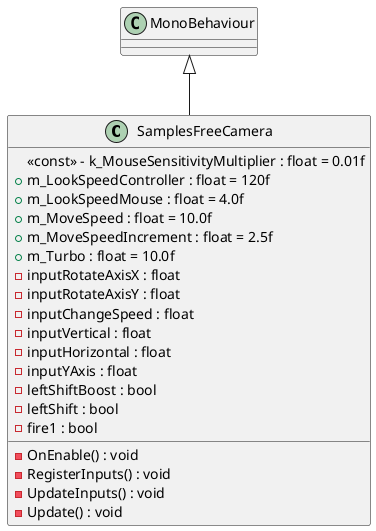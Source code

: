 @startuml
class SamplesFreeCamera {
    <<const>> - k_MouseSensitivityMultiplier : float = 0.01f
    + m_LookSpeedController : float = 120f
    + m_LookSpeedMouse : float = 4.0f
    + m_MoveSpeed : float = 10.0f
    + m_MoveSpeedIncrement : float = 2.5f
    + m_Turbo : float = 10.0f
    - OnEnable() : void
    - RegisterInputs() : void
    - inputRotateAxisX : float
    - inputRotateAxisY : float
    - inputChangeSpeed : float
    - inputVertical : float
    - inputHorizontal : float
    - inputYAxis : float
    - leftShiftBoost : bool
    - leftShift : bool
    - fire1 : bool
    - UpdateInputs() : void
    - Update() : void
}
MonoBehaviour <|-- SamplesFreeCamera
@enduml
